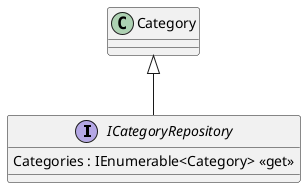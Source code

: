 @startuml
interface ICategoryRepository {
    Categories : IEnumerable<Category> <<get>>
}
Category <|-- ICategoryRepository
@enduml
